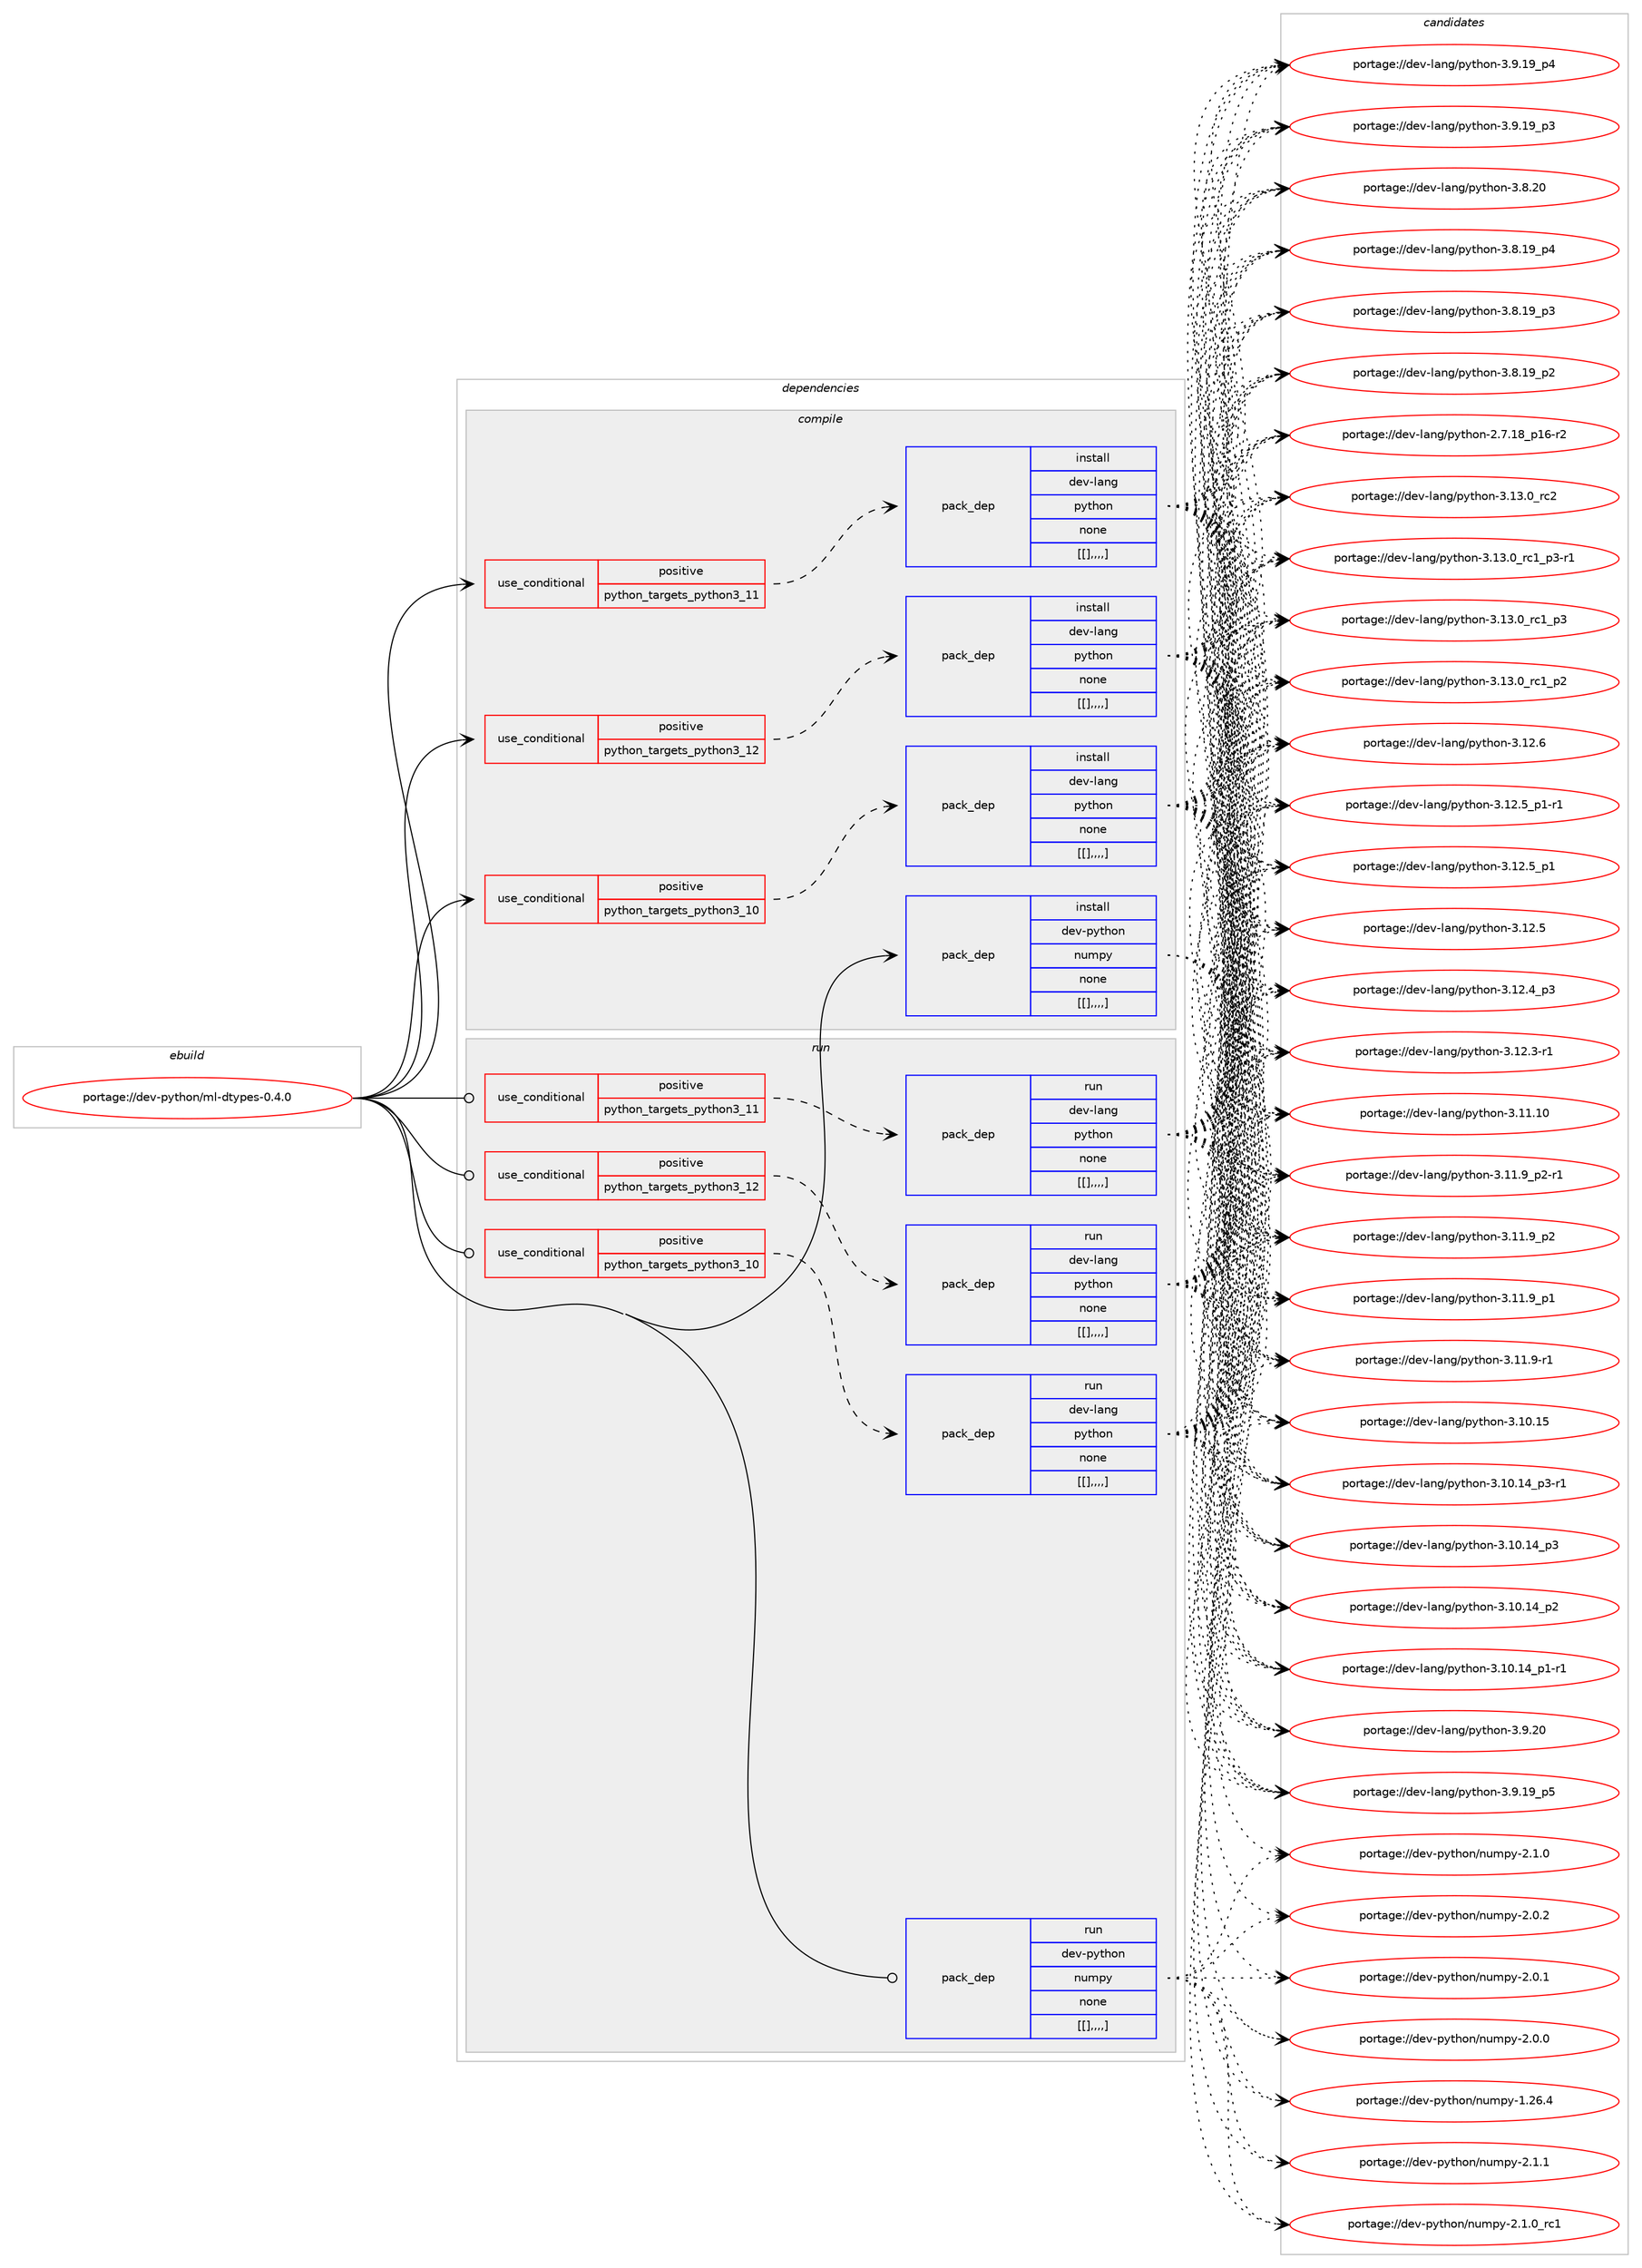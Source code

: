 digraph prolog {

# *************
# Graph options
# *************

newrank=true;
concentrate=true;
compound=true;
graph [rankdir=LR,fontname=Helvetica,fontsize=10,ranksep=1.5];#, ranksep=2.5, nodesep=0.2];
edge  [arrowhead=vee];
node  [fontname=Helvetica,fontsize=10];

# **********
# The ebuild
# **********

subgraph cluster_leftcol {
color=gray;
label=<<i>ebuild</i>>;
id [label="portage://dev-python/ml-dtypes-0.4.0", color=red, width=4, href="../dev-python/ml-dtypes-0.4.0.svg"];
}

# ****************
# The dependencies
# ****************

subgraph cluster_midcol {
color=gray;
label=<<i>dependencies</i>>;
subgraph cluster_compile {
fillcolor="#eeeeee";
style=filled;
label=<<i>compile</i>>;
subgraph cond35611 {
dependency152769 [label=<<TABLE BORDER="0" CELLBORDER="1" CELLSPACING="0" CELLPADDING="4"><TR><TD ROWSPAN="3" CELLPADDING="10">use_conditional</TD></TR><TR><TD>positive</TD></TR><TR><TD>python_targets_python3_10</TD></TR></TABLE>>, shape=none, color=red];
subgraph pack115940 {
dependency152770 [label=<<TABLE BORDER="0" CELLBORDER="1" CELLSPACING="0" CELLPADDING="4" WIDTH="220"><TR><TD ROWSPAN="6" CELLPADDING="30">pack_dep</TD></TR><TR><TD WIDTH="110">install</TD></TR><TR><TD>dev-lang</TD></TR><TR><TD>python</TD></TR><TR><TD>none</TD></TR><TR><TD>[[],,,,]</TD></TR></TABLE>>, shape=none, color=blue];
}
dependency152769:e -> dependency152770:w [weight=20,style="dashed",arrowhead="vee"];
}
id:e -> dependency152769:w [weight=20,style="solid",arrowhead="vee"];
subgraph cond35612 {
dependency152771 [label=<<TABLE BORDER="0" CELLBORDER="1" CELLSPACING="0" CELLPADDING="4"><TR><TD ROWSPAN="3" CELLPADDING="10">use_conditional</TD></TR><TR><TD>positive</TD></TR><TR><TD>python_targets_python3_11</TD></TR></TABLE>>, shape=none, color=red];
subgraph pack115941 {
dependency152772 [label=<<TABLE BORDER="0" CELLBORDER="1" CELLSPACING="0" CELLPADDING="4" WIDTH="220"><TR><TD ROWSPAN="6" CELLPADDING="30">pack_dep</TD></TR><TR><TD WIDTH="110">install</TD></TR><TR><TD>dev-lang</TD></TR><TR><TD>python</TD></TR><TR><TD>none</TD></TR><TR><TD>[[],,,,]</TD></TR></TABLE>>, shape=none, color=blue];
}
dependency152771:e -> dependency152772:w [weight=20,style="dashed",arrowhead="vee"];
}
id:e -> dependency152771:w [weight=20,style="solid",arrowhead="vee"];
subgraph cond35613 {
dependency152773 [label=<<TABLE BORDER="0" CELLBORDER="1" CELLSPACING="0" CELLPADDING="4"><TR><TD ROWSPAN="3" CELLPADDING="10">use_conditional</TD></TR><TR><TD>positive</TD></TR><TR><TD>python_targets_python3_12</TD></TR></TABLE>>, shape=none, color=red];
subgraph pack115942 {
dependency152774 [label=<<TABLE BORDER="0" CELLBORDER="1" CELLSPACING="0" CELLPADDING="4" WIDTH="220"><TR><TD ROWSPAN="6" CELLPADDING="30">pack_dep</TD></TR><TR><TD WIDTH="110">install</TD></TR><TR><TD>dev-lang</TD></TR><TR><TD>python</TD></TR><TR><TD>none</TD></TR><TR><TD>[[],,,,]</TD></TR></TABLE>>, shape=none, color=blue];
}
dependency152773:e -> dependency152774:w [weight=20,style="dashed",arrowhead="vee"];
}
id:e -> dependency152773:w [weight=20,style="solid",arrowhead="vee"];
subgraph pack115943 {
dependency152775 [label=<<TABLE BORDER="0" CELLBORDER="1" CELLSPACING="0" CELLPADDING="4" WIDTH="220"><TR><TD ROWSPAN="6" CELLPADDING="30">pack_dep</TD></TR><TR><TD WIDTH="110">install</TD></TR><TR><TD>dev-python</TD></TR><TR><TD>numpy</TD></TR><TR><TD>none</TD></TR><TR><TD>[[],,,,]</TD></TR></TABLE>>, shape=none, color=blue];
}
id:e -> dependency152775:w [weight=20,style="solid",arrowhead="vee"];
}
subgraph cluster_compileandrun {
fillcolor="#eeeeee";
style=filled;
label=<<i>compile and run</i>>;
}
subgraph cluster_run {
fillcolor="#eeeeee";
style=filled;
label=<<i>run</i>>;
subgraph cond35614 {
dependency152776 [label=<<TABLE BORDER="0" CELLBORDER="1" CELLSPACING="0" CELLPADDING="4"><TR><TD ROWSPAN="3" CELLPADDING="10">use_conditional</TD></TR><TR><TD>positive</TD></TR><TR><TD>python_targets_python3_10</TD></TR></TABLE>>, shape=none, color=red];
subgraph pack115944 {
dependency152777 [label=<<TABLE BORDER="0" CELLBORDER="1" CELLSPACING="0" CELLPADDING="4" WIDTH="220"><TR><TD ROWSPAN="6" CELLPADDING="30">pack_dep</TD></TR><TR><TD WIDTH="110">run</TD></TR><TR><TD>dev-lang</TD></TR><TR><TD>python</TD></TR><TR><TD>none</TD></TR><TR><TD>[[],,,,]</TD></TR></TABLE>>, shape=none, color=blue];
}
dependency152776:e -> dependency152777:w [weight=20,style="dashed",arrowhead="vee"];
}
id:e -> dependency152776:w [weight=20,style="solid",arrowhead="odot"];
subgraph cond35615 {
dependency152778 [label=<<TABLE BORDER="0" CELLBORDER="1" CELLSPACING="0" CELLPADDING="4"><TR><TD ROWSPAN="3" CELLPADDING="10">use_conditional</TD></TR><TR><TD>positive</TD></TR><TR><TD>python_targets_python3_11</TD></TR></TABLE>>, shape=none, color=red];
subgraph pack115945 {
dependency152779 [label=<<TABLE BORDER="0" CELLBORDER="1" CELLSPACING="0" CELLPADDING="4" WIDTH="220"><TR><TD ROWSPAN="6" CELLPADDING="30">pack_dep</TD></TR><TR><TD WIDTH="110">run</TD></TR><TR><TD>dev-lang</TD></TR><TR><TD>python</TD></TR><TR><TD>none</TD></TR><TR><TD>[[],,,,]</TD></TR></TABLE>>, shape=none, color=blue];
}
dependency152778:e -> dependency152779:w [weight=20,style="dashed",arrowhead="vee"];
}
id:e -> dependency152778:w [weight=20,style="solid",arrowhead="odot"];
subgraph cond35616 {
dependency152780 [label=<<TABLE BORDER="0" CELLBORDER="1" CELLSPACING="0" CELLPADDING="4"><TR><TD ROWSPAN="3" CELLPADDING="10">use_conditional</TD></TR><TR><TD>positive</TD></TR><TR><TD>python_targets_python3_12</TD></TR></TABLE>>, shape=none, color=red];
subgraph pack115946 {
dependency152781 [label=<<TABLE BORDER="0" CELLBORDER="1" CELLSPACING="0" CELLPADDING="4" WIDTH="220"><TR><TD ROWSPAN="6" CELLPADDING="30">pack_dep</TD></TR><TR><TD WIDTH="110">run</TD></TR><TR><TD>dev-lang</TD></TR><TR><TD>python</TD></TR><TR><TD>none</TD></TR><TR><TD>[[],,,,]</TD></TR></TABLE>>, shape=none, color=blue];
}
dependency152780:e -> dependency152781:w [weight=20,style="dashed",arrowhead="vee"];
}
id:e -> dependency152780:w [weight=20,style="solid",arrowhead="odot"];
subgraph pack115947 {
dependency152782 [label=<<TABLE BORDER="0" CELLBORDER="1" CELLSPACING="0" CELLPADDING="4" WIDTH="220"><TR><TD ROWSPAN="6" CELLPADDING="30">pack_dep</TD></TR><TR><TD WIDTH="110">run</TD></TR><TR><TD>dev-python</TD></TR><TR><TD>numpy</TD></TR><TR><TD>none</TD></TR><TR><TD>[[],,,,]</TD></TR></TABLE>>, shape=none, color=blue];
}
id:e -> dependency152782:w [weight=20,style="solid",arrowhead="odot"];
}
}

# **************
# The candidates
# **************

subgraph cluster_choices {
rank=same;
color=gray;
label=<<i>candidates</i>>;

subgraph choice115940 {
color=black;
nodesep=1;
choice10010111845108971101034711212111610411111045514649514648951149950 [label="portage://dev-lang/python-3.13.0_rc2", color=red, width=4,href="../dev-lang/python-3.13.0_rc2.svg"];
choice1001011184510897110103471121211161041111104551464951464895114994995112514511449 [label="portage://dev-lang/python-3.13.0_rc1_p3-r1", color=red, width=4,href="../dev-lang/python-3.13.0_rc1_p3-r1.svg"];
choice100101118451089711010347112121116104111110455146495146489511499499511251 [label="portage://dev-lang/python-3.13.0_rc1_p3", color=red, width=4,href="../dev-lang/python-3.13.0_rc1_p3.svg"];
choice100101118451089711010347112121116104111110455146495146489511499499511250 [label="portage://dev-lang/python-3.13.0_rc1_p2", color=red, width=4,href="../dev-lang/python-3.13.0_rc1_p2.svg"];
choice10010111845108971101034711212111610411111045514649504654 [label="portage://dev-lang/python-3.12.6", color=red, width=4,href="../dev-lang/python-3.12.6.svg"];
choice1001011184510897110103471121211161041111104551464950465395112494511449 [label="portage://dev-lang/python-3.12.5_p1-r1", color=red, width=4,href="../dev-lang/python-3.12.5_p1-r1.svg"];
choice100101118451089711010347112121116104111110455146495046539511249 [label="portage://dev-lang/python-3.12.5_p1", color=red, width=4,href="../dev-lang/python-3.12.5_p1.svg"];
choice10010111845108971101034711212111610411111045514649504653 [label="portage://dev-lang/python-3.12.5", color=red, width=4,href="../dev-lang/python-3.12.5.svg"];
choice100101118451089711010347112121116104111110455146495046529511251 [label="portage://dev-lang/python-3.12.4_p3", color=red, width=4,href="../dev-lang/python-3.12.4_p3.svg"];
choice100101118451089711010347112121116104111110455146495046514511449 [label="portage://dev-lang/python-3.12.3-r1", color=red, width=4,href="../dev-lang/python-3.12.3-r1.svg"];
choice1001011184510897110103471121211161041111104551464949464948 [label="portage://dev-lang/python-3.11.10", color=red, width=4,href="../dev-lang/python-3.11.10.svg"];
choice1001011184510897110103471121211161041111104551464949465795112504511449 [label="portage://dev-lang/python-3.11.9_p2-r1", color=red, width=4,href="../dev-lang/python-3.11.9_p2-r1.svg"];
choice100101118451089711010347112121116104111110455146494946579511250 [label="portage://dev-lang/python-3.11.9_p2", color=red, width=4,href="../dev-lang/python-3.11.9_p2.svg"];
choice100101118451089711010347112121116104111110455146494946579511249 [label="portage://dev-lang/python-3.11.9_p1", color=red, width=4,href="../dev-lang/python-3.11.9_p1.svg"];
choice100101118451089711010347112121116104111110455146494946574511449 [label="portage://dev-lang/python-3.11.9-r1", color=red, width=4,href="../dev-lang/python-3.11.9-r1.svg"];
choice1001011184510897110103471121211161041111104551464948464953 [label="portage://dev-lang/python-3.10.15", color=red, width=4,href="../dev-lang/python-3.10.15.svg"];
choice100101118451089711010347112121116104111110455146494846495295112514511449 [label="portage://dev-lang/python-3.10.14_p3-r1", color=red, width=4,href="../dev-lang/python-3.10.14_p3-r1.svg"];
choice10010111845108971101034711212111610411111045514649484649529511251 [label="portage://dev-lang/python-3.10.14_p3", color=red, width=4,href="../dev-lang/python-3.10.14_p3.svg"];
choice10010111845108971101034711212111610411111045514649484649529511250 [label="portage://dev-lang/python-3.10.14_p2", color=red, width=4,href="../dev-lang/python-3.10.14_p2.svg"];
choice100101118451089711010347112121116104111110455146494846495295112494511449 [label="portage://dev-lang/python-3.10.14_p1-r1", color=red, width=4,href="../dev-lang/python-3.10.14_p1-r1.svg"];
choice10010111845108971101034711212111610411111045514657465048 [label="portage://dev-lang/python-3.9.20", color=red, width=4,href="../dev-lang/python-3.9.20.svg"];
choice100101118451089711010347112121116104111110455146574649579511253 [label="portage://dev-lang/python-3.9.19_p5", color=red, width=4,href="../dev-lang/python-3.9.19_p5.svg"];
choice100101118451089711010347112121116104111110455146574649579511252 [label="portage://dev-lang/python-3.9.19_p4", color=red, width=4,href="../dev-lang/python-3.9.19_p4.svg"];
choice100101118451089711010347112121116104111110455146574649579511251 [label="portage://dev-lang/python-3.9.19_p3", color=red, width=4,href="../dev-lang/python-3.9.19_p3.svg"];
choice10010111845108971101034711212111610411111045514656465048 [label="portage://dev-lang/python-3.8.20", color=red, width=4,href="../dev-lang/python-3.8.20.svg"];
choice100101118451089711010347112121116104111110455146564649579511252 [label="portage://dev-lang/python-3.8.19_p4", color=red, width=4,href="../dev-lang/python-3.8.19_p4.svg"];
choice100101118451089711010347112121116104111110455146564649579511251 [label="portage://dev-lang/python-3.8.19_p3", color=red, width=4,href="../dev-lang/python-3.8.19_p3.svg"];
choice100101118451089711010347112121116104111110455146564649579511250 [label="portage://dev-lang/python-3.8.19_p2", color=red, width=4,href="../dev-lang/python-3.8.19_p2.svg"];
choice100101118451089711010347112121116104111110455046554649569511249544511450 [label="portage://dev-lang/python-2.7.18_p16-r2", color=red, width=4,href="../dev-lang/python-2.7.18_p16-r2.svg"];
dependency152770:e -> choice10010111845108971101034711212111610411111045514649514648951149950:w [style=dotted,weight="100"];
dependency152770:e -> choice1001011184510897110103471121211161041111104551464951464895114994995112514511449:w [style=dotted,weight="100"];
dependency152770:e -> choice100101118451089711010347112121116104111110455146495146489511499499511251:w [style=dotted,weight="100"];
dependency152770:e -> choice100101118451089711010347112121116104111110455146495146489511499499511250:w [style=dotted,weight="100"];
dependency152770:e -> choice10010111845108971101034711212111610411111045514649504654:w [style=dotted,weight="100"];
dependency152770:e -> choice1001011184510897110103471121211161041111104551464950465395112494511449:w [style=dotted,weight="100"];
dependency152770:e -> choice100101118451089711010347112121116104111110455146495046539511249:w [style=dotted,weight="100"];
dependency152770:e -> choice10010111845108971101034711212111610411111045514649504653:w [style=dotted,weight="100"];
dependency152770:e -> choice100101118451089711010347112121116104111110455146495046529511251:w [style=dotted,weight="100"];
dependency152770:e -> choice100101118451089711010347112121116104111110455146495046514511449:w [style=dotted,weight="100"];
dependency152770:e -> choice1001011184510897110103471121211161041111104551464949464948:w [style=dotted,weight="100"];
dependency152770:e -> choice1001011184510897110103471121211161041111104551464949465795112504511449:w [style=dotted,weight="100"];
dependency152770:e -> choice100101118451089711010347112121116104111110455146494946579511250:w [style=dotted,weight="100"];
dependency152770:e -> choice100101118451089711010347112121116104111110455146494946579511249:w [style=dotted,weight="100"];
dependency152770:e -> choice100101118451089711010347112121116104111110455146494946574511449:w [style=dotted,weight="100"];
dependency152770:e -> choice1001011184510897110103471121211161041111104551464948464953:w [style=dotted,weight="100"];
dependency152770:e -> choice100101118451089711010347112121116104111110455146494846495295112514511449:w [style=dotted,weight="100"];
dependency152770:e -> choice10010111845108971101034711212111610411111045514649484649529511251:w [style=dotted,weight="100"];
dependency152770:e -> choice10010111845108971101034711212111610411111045514649484649529511250:w [style=dotted,weight="100"];
dependency152770:e -> choice100101118451089711010347112121116104111110455146494846495295112494511449:w [style=dotted,weight="100"];
dependency152770:e -> choice10010111845108971101034711212111610411111045514657465048:w [style=dotted,weight="100"];
dependency152770:e -> choice100101118451089711010347112121116104111110455146574649579511253:w [style=dotted,weight="100"];
dependency152770:e -> choice100101118451089711010347112121116104111110455146574649579511252:w [style=dotted,weight="100"];
dependency152770:e -> choice100101118451089711010347112121116104111110455146574649579511251:w [style=dotted,weight="100"];
dependency152770:e -> choice10010111845108971101034711212111610411111045514656465048:w [style=dotted,weight="100"];
dependency152770:e -> choice100101118451089711010347112121116104111110455146564649579511252:w [style=dotted,weight="100"];
dependency152770:e -> choice100101118451089711010347112121116104111110455146564649579511251:w [style=dotted,weight="100"];
dependency152770:e -> choice100101118451089711010347112121116104111110455146564649579511250:w [style=dotted,weight="100"];
dependency152770:e -> choice100101118451089711010347112121116104111110455046554649569511249544511450:w [style=dotted,weight="100"];
}
subgraph choice115941 {
color=black;
nodesep=1;
choice10010111845108971101034711212111610411111045514649514648951149950 [label="portage://dev-lang/python-3.13.0_rc2", color=red, width=4,href="../dev-lang/python-3.13.0_rc2.svg"];
choice1001011184510897110103471121211161041111104551464951464895114994995112514511449 [label="portage://dev-lang/python-3.13.0_rc1_p3-r1", color=red, width=4,href="../dev-lang/python-3.13.0_rc1_p3-r1.svg"];
choice100101118451089711010347112121116104111110455146495146489511499499511251 [label="portage://dev-lang/python-3.13.0_rc1_p3", color=red, width=4,href="../dev-lang/python-3.13.0_rc1_p3.svg"];
choice100101118451089711010347112121116104111110455146495146489511499499511250 [label="portage://dev-lang/python-3.13.0_rc1_p2", color=red, width=4,href="../dev-lang/python-3.13.0_rc1_p2.svg"];
choice10010111845108971101034711212111610411111045514649504654 [label="portage://dev-lang/python-3.12.6", color=red, width=4,href="../dev-lang/python-3.12.6.svg"];
choice1001011184510897110103471121211161041111104551464950465395112494511449 [label="portage://dev-lang/python-3.12.5_p1-r1", color=red, width=4,href="../dev-lang/python-3.12.5_p1-r1.svg"];
choice100101118451089711010347112121116104111110455146495046539511249 [label="portage://dev-lang/python-3.12.5_p1", color=red, width=4,href="../dev-lang/python-3.12.5_p1.svg"];
choice10010111845108971101034711212111610411111045514649504653 [label="portage://dev-lang/python-3.12.5", color=red, width=4,href="../dev-lang/python-3.12.5.svg"];
choice100101118451089711010347112121116104111110455146495046529511251 [label="portage://dev-lang/python-3.12.4_p3", color=red, width=4,href="../dev-lang/python-3.12.4_p3.svg"];
choice100101118451089711010347112121116104111110455146495046514511449 [label="portage://dev-lang/python-3.12.3-r1", color=red, width=4,href="../dev-lang/python-3.12.3-r1.svg"];
choice1001011184510897110103471121211161041111104551464949464948 [label="portage://dev-lang/python-3.11.10", color=red, width=4,href="../dev-lang/python-3.11.10.svg"];
choice1001011184510897110103471121211161041111104551464949465795112504511449 [label="portage://dev-lang/python-3.11.9_p2-r1", color=red, width=4,href="../dev-lang/python-3.11.9_p2-r1.svg"];
choice100101118451089711010347112121116104111110455146494946579511250 [label="portage://dev-lang/python-3.11.9_p2", color=red, width=4,href="../dev-lang/python-3.11.9_p2.svg"];
choice100101118451089711010347112121116104111110455146494946579511249 [label="portage://dev-lang/python-3.11.9_p1", color=red, width=4,href="../dev-lang/python-3.11.9_p1.svg"];
choice100101118451089711010347112121116104111110455146494946574511449 [label="portage://dev-lang/python-3.11.9-r1", color=red, width=4,href="../dev-lang/python-3.11.9-r1.svg"];
choice1001011184510897110103471121211161041111104551464948464953 [label="portage://dev-lang/python-3.10.15", color=red, width=4,href="../dev-lang/python-3.10.15.svg"];
choice100101118451089711010347112121116104111110455146494846495295112514511449 [label="portage://dev-lang/python-3.10.14_p3-r1", color=red, width=4,href="../dev-lang/python-3.10.14_p3-r1.svg"];
choice10010111845108971101034711212111610411111045514649484649529511251 [label="portage://dev-lang/python-3.10.14_p3", color=red, width=4,href="../dev-lang/python-3.10.14_p3.svg"];
choice10010111845108971101034711212111610411111045514649484649529511250 [label="portage://dev-lang/python-3.10.14_p2", color=red, width=4,href="../dev-lang/python-3.10.14_p2.svg"];
choice100101118451089711010347112121116104111110455146494846495295112494511449 [label="portage://dev-lang/python-3.10.14_p1-r1", color=red, width=4,href="../dev-lang/python-3.10.14_p1-r1.svg"];
choice10010111845108971101034711212111610411111045514657465048 [label="portage://dev-lang/python-3.9.20", color=red, width=4,href="../dev-lang/python-3.9.20.svg"];
choice100101118451089711010347112121116104111110455146574649579511253 [label="portage://dev-lang/python-3.9.19_p5", color=red, width=4,href="../dev-lang/python-3.9.19_p5.svg"];
choice100101118451089711010347112121116104111110455146574649579511252 [label="portage://dev-lang/python-3.9.19_p4", color=red, width=4,href="../dev-lang/python-3.9.19_p4.svg"];
choice100101118451089711010347112121116104111110455146574649579511251 [label="portage://dev-lang/python-3.9.19_p3", color=red, width=4,href="../dev-lang/python-3.9.19_p3.svg"];
choice10010111845108971101034711212111610411111045514656465048 [label="portage://dev-lang/python-3.8.20", color=red, width=4,href="../dev-lang/python-3.8.20.svg"];
choice100101118451089711010347112121116104111110455146564649579511252 [label="portage://dev-lang/python-3.8.19_p4", color=red, width=4,href="../dev-lang/python-3.8.19_p4.svg"];
choice100101118451089711010347112121116104111110455146564649579511251 [label="portage://dev-lang/python-3.8.19_p3", color=red, width=4,href="../dev-lang/python-3.8.19_p3.svg"];
choice100101118451089711010347112121116104111110455146564649579511250 [label="portage://dev-lang/python-3.8.19_p2", color=red, width=4,href="../dev-lang/python-3.8.19_p2.svg"];
choice100101118451089711010347112121116104111110455046554649569511249544511450 [label="portage://dev-lang/python-2.7.18_p16-r2", color=red, width=4,href="../dev-lang/python-2.7.18_p16-r2.svg"];
dependency152772:e -> choice10010111845108971101034711212111610411111045514649514648951149950:w [style=dotted,weight="100"];
dependency152772:e -> choice1001011184510897110103471121211161041111104551464951464895114994995112514511449:w [style=dotted,weight="100"];
dependency152772:e -> choice100101118451089711010347112121116104111110455146495146489511499499511251:w [style=dotted,weight="100"];
dependency152772:e -> choice100101118451089711010347112121116104111110455146495146489511499499511250:w [style=dotted,weight="100"];
dependency152772:e -> choice10010111845108971101034711212111610411111045514649504654:w [style=dotted,weight="100"];
dependency152772:e -> choice1001011184510897110103471121211161041111104551464950465395112494511449:w [style=dotted,weight="100"];
dependency152772:e -> choice100101118451089711010347112121116104111110455146495046539511249:w [style=dotted,weight="100"];
dependency152772:e -> choice10010111845108971101034711212111610411111045514649504653:w [style=dotted,weight="100"];
dependency152772:e -> choice100101118451089711010347112121116104111110455146495046529511251:w [style=dotted,weight="100"];
dependency152772:e -> choice100101118451089711010347112121116104111110455146495046514511449:w [style=dotted,weight="100"];
dependency152772:e -> choice1001011184510897110103471121211161041111104551464949464948:w [style=dotted,weight="100"];
dependency152772:e -> choice1001011184510897110103471121211161041111104551464949465795112504511449:w [style=dotted,weight="100"];
dependency152772:e -> choice100101118451089711010347112121116104111110455146494946579511250:w [style=dotted,weight="100"];
dependency152772:e -> choice100101118451089711010347112121116104111110455146494946579511249:w [style=dotted,weight="100"];
dependency152772:e -> choice100101118451089711010347112121116104111110455146494946574511449:w [style=dotted,weight="100"];
dependency152772:e -> choice1001011184510897110103471121211161041111104551464948464953:w [style=dotted,weight="100"];
dependency152772:e -> choice100101118451089711010347112121116104111110455146494846495295112514511449:w [style=dotted,weight="100"];
dependency152772:e -> choice10010111845108971101034711212111610411111045514649484649529511251:w [style=dotted,weight="100"];
dependency152772:e -> choice10010111845108971101034711212111610411111045514649484649529511250:w [style=dotted,weight="100"];
dependency152772:e -> choice100101118451089711010347112121116104111110455146494846495295112494511449:w [style=dotted,weight="100"];
dependency152772:e -> choice10010111845108971101034711212111610411111045514657465048:w [style=dotted,weight="100"];
dependency152772:e -> choice100101118451089711010347112121116104111110455146574649579511253:w [style=dotted,weight="100"];
dependency152772:e -> choice100101118451089711010347112121116104111110455146574649579511252:w [style=dotted,weight="100"];
dependency152772:e -> choice100101118451089711010347112121116104111110455146574649579511251:w [style=dotted,weight="100"];
dependency152772:e -> choice10010111845108971101034711212111610411111045514656465048:w [style=dotted,weight="100"];
dependency152772:e -> choice100101118451089711010347112121116104111110455146564649579511252:w [style=dotted,weight="100"];
dependency152772:e -> choice100101118451089711010347112121116104111110455146564649579511251:w [style=dotted,weight="100"];
dependency152772:e -> choice100101118451089711010347112121116104111110455146564649579511250:w [style=dotted,weight="100"];
dependency152772:e -> choice100101118451089711010347112121116104111110455046554649569511249544511450:w [style=dotted,weight="100"];
}
subgraph choice115942 {
color=black;
nodesep=1;
choice10010111845108971101034711212111610411111045514649514648951149950 [label="portage://dev-lang/python-3.13.0_rc2", color=red, width=4,href="../dev-lang/python-3.13.0_rc2.svg"];
choice1001011184510897110103471121211161041111104551464951464895114994995112514511449 [label="portage://dev-lang/python-3.13.0_rc1_p3-r1", color=red, width=4,href="../dev-lang/python-3.13.0_rc1_p3-r1.svg"];
choice100101118451089711010347112121116104111110455146495146489511499499511251 [label="portage://dev-lang/python-3.13.0_rc1_p3", color=red, width=4,href="../dev-lang/python-3.13.0_rc1_p3.svg"];
choice100101118451089711010347112121116104111110455146495146489511499499511250 [label="portage://dev-lang/python-3.13.0_rc1_p2", color=red, width=4,href="../dev-lang/python-3.13.0_rc1_p2.svg"];
choice10010111845108971101034711212111610411111045514649504654 [label="portage://dev-lang/python-3.12.6", color=red, width=4,href="../dev-lang/python-3.12.6.svg"];
choice1001011184510897110103471121211161041111104551464950465395112494511449 [label="portage://dev-lang/python-3.12.5_p1-r1", color=red, width=4,href="../dev-lang/python-3.12.5_p1-r1.svg"];
choice100101118451089711010347112121116104111110455146495046539511249 [label="portage://dev-lang/python-3.12.5_p1", color=red, width=4,href="../dev-lang/python-3.12.5_p1.svg"];
choice10010111845108971101034711212111610411111045514649504653 [label="portage://dev-lang/python-3.12.5", color=red, width=4,href="../dev-lang/python-3.12.5.svg"];
choice100101118451089711010347112121116104111110455146495046529511251 [label="portage://dev-lang/python-3.12.4_p3", color=red, width=4,href="../dev-lang/python-3.12.4_p3.svg"];
choice100101118451089711010347112121116104111110455146495046514511449 [label="portage://dev-lang/python-3.12.3-r1", color=red, width=4,href="../dev-lang/python-3.12.3-r1.svg"];
choice1001011184510897110103471121211161041111104551464949464948 [label="portage://dev-lang/python-3.11.10", color=red, width=4,href="../dev-lang/python-3.11.10.svg"];
choice1001011184510897110103471121211161041111104551464949465795112504511449 [label="portage://dev-lang/python-3.11.9_p2-r1", color=red, width=4,href="../dev-lang/python-3.11.9_p2-r1.svg"];
choice100101118451089711010347112121116104111110455146494946579511250 [label="portage://dev-lang/python-3.11.9_p2", color=red, width=4,href="../dev-lang/python-3.11.9_p2.svg"];
choice100101118451089711010347112121116104111110455146494946579511249 [label="portage://dev-lang/python-3.11.9_p1", color=red, width=4,href="../dev-lang/python-3.11.9_p1.svg"];
choice100101118451089711010347112121116104111110455146494946574511449 [label="portage://dev-lang/python-3.11.9-r1", color=red, width=4,href="../dev-lang/python-3.11.9-r1.svg"];
choice1001011184510897110103471121211161041111104551464948464953 [label="portage://dev-lang/python-3.10.15", color=red, width=4,href="../dev-lang/python-3.10.15.svg"];
choice100101118451089711010347112121116104111110455146494846495295112514511449 [label="portage://dev-lang/python-3.10.14_p3-r1", color=red, width=4,href="../dev-lang/python-3.10.14_p3-r1.svg"];
choice10010111845108971101034711212111610411111045514649484649529511251 [label="portage://dev-lang/python-3.10.14_p3", color=red, width=4,href="../dev-lang/python-3.10.14_p3.svg"];
choice10010111845108971101034711212111610411111045514649484649529511250 [label="portage://dev-lang/python-3.10.14_p2", color=red, width=4,href="../dev-lang/python-3.10.14_p2.svg"];
choice100101118451089711010347112121116104111110455146494846495295112494511449 [label="portage://dev-lang/python-3.10.14_p1-r1", color=red, width=4,href="../dev-lang/python-3.10.14_p1-r1.svg"];
choice10010111845108971101034711212111610411111045514657465048 [label="portage://dev-lang/python-3.9.20", color=red, width=4,href="../dev-lang/python-3.9.20.svg"];
choice100101118451089711010347112121116104111110455146574649579511253 [label="portage://dev-lang/python-3.9.19_p5", color=red, width=4,href="../dev-lang/python-3.9.19_p5.svg"];
choice100101118451089711010347112121116104111110455146574649579511252 [label="portage://dev-lang/python-3.9.19_p4", color=red, width=4,href="../dev-lang/python-3.9.19_p4.svg"];
choice100101118451089711010347112121116104111110455146574649579511251 [label="portage://dev-lang/python-3.9.19_p3", color=red, width=4,href="../dev-lang/python-3.9.19_p3.svg"];
choice10010111845108971101034711212111610411111045514656465048 [label="portage://dev-lang/python-3.8.20", color=red, width=4,href="../dev-lang/python-3.8.20.svg"];
choice100101118451089711010347112121116104111110455146564649579511252 [label="portage://dev-lang/python-3.8.19_p4", color=red, width=4,href="../dev-lang/python-3.8.19_p4.svg"];
choice100101118451089711010347112121116104111110455146564649579511251 [label="portage://dev-lang/python-3.8.19_p3", color=red, width=4,href="../dev-lang/python-3.8.19_p3.svg"];
choice100101118451089711010347112121116104111110455146564649579511250 [label="portage://dev-lang/python-3.8.19_p2", color=red, width=4,href="../dev-lang/python-3.8.19_p2.svg"];
choice100101118451089711010347112121116104111110455046554649569511249544511450 [label="portage://dev-lang/python-2.7.18_p16-r2", color=red, width=4,href="../dev-lang/python-2.7.18_p16-r2.svg"];
dependency152774:e -> choice10010111845108971101034711212111610411111045514649514648951149950:w [style=dotted,weight="100"];
dependency152774:e -> choice1001011184510897110103471121211161041111104551464951464895114994995112514511449:w [style=dotted,weight="100"];
dependency152774:e -> choice100101118451089711010347112121116104111110455146495146489511499499511251:w [style=dotted,weight="100"];
dependency152774:e -> choice100101118451089711010347112121116104111110455146495146489511499499511250:w [style=dotted,weight="100"];
dependency152774:e -> choice10010111845108971101034711212111610411111045514649504654:w [style=dotted,weight="100"];
dependency152774:e -> choice1001011184510897110103471121211161041111104551464950465395112494511449:w [style=dotted,weight="100"];
dependency152774:e -> choice100101118451089711010347112121116104111110455146495046539511249:w [style=dotted,weight="100"];
dependency152774:e -> choice10010111845108971101034711212111610411111045514649504653:w [style=dotted,weight="100"];
dependency152774:e -> choice100101118451089711010347112121116104111110455146495046529511251:w [style=dotted,weight="100"];
dependency152774:e -> choice100101118451089711010347112121116104111110455146495046514511449:w [style=dotted,weight="100"];
dependency152774:e -> choice1001011184510897110103471121211161041111104551464949464948:w [style=dotted,weight="100"];
dependency152774:e -> choice1001011184510897110103471121211161041111104551464949465795112504511449:w [style=dotted,weight="100"];
dependency152774:e -> choice100101118451089711010347112121116104111110455146494946579511250:w [style=dotted,weight="100"];
dependency152774:e -> choice100101118451089711010347112121116104111110455146494946579511249:w [style=dotted,weight="100"];
dependency152774:e -> choice100101118451089711010347112121116104111110455146494946574511449:w [style=dotted,weight="100"];
dependency152774:e -> choice1001011184510897110103471121211161041111104551464948464953:w [style=dotted,weight="100"];
dependency152774:e -> choice100101118451089711010347112121116104111110455146494846495295112514511449:w [style=dotted,weight="100"];
dependency152774:e -> choice10010111845108971101034711212111610411111045514649484649529511251:w [style=dotted,weight="100"];
dependency152774:e -> choice10010111845108971101034711212111610411111045514649484649529511250:w [style=dotted,weight="100"];
dependency152774:e -> choice100101118451089711010347112121116104111110455146494846495295112494511449:w [style=dotted,weight="100"];
dependency152774:e -> choice10010111845108971101034711212111610411111045514657465048:w [style=dotted,weight="100"];
dependency152774:e -> choice100101118451089711010347112121116104111110455146574649579511253:w [style=dotted,weight="100"];
dependency152774:e -> choice100101118451089711010347112121116104111110455146574649579511252:w [style=dotted,weight="100"];
dependency152774:e -> choice100101118451089711010347112121116104111110455146574649579511251:w [style=dotted,weight="100"];
dependency152774:e -> choice10010111845108971101034711212111610411111045514656465048:w [style=dotted,weight="100"];
dependency152774:e -> choice100101118451089711010347112121116104111110455146564649579511252:w [style=dotted,weight="100"];
dependency152774:e -> choice100101118451089711010347112121116104111110455146564649579511251:w [style=dotted,weight="100"];
dependency152774:e -> choice100101118451089711010347112121116104111110455146564649579511250:w [style=dotted,weight="100"];
dependency152774:e -> choice100101118451089711010347112121116104111110455046554649569511249544511450:w [style=dotted,weight="100"];
}
subgraph choice115943 {
color=black;
nodesep=1;
choice1001011184511212111610411111047110117109112121455046494649 [label="portage://dev-python/numpy-2.1.1", color=red, width=4,href="../dev-python/numpy-2.1.1.svg"];
choice1001011184511212111610411111047110117109112121455046494648951149949 [label="portage://dev-python/numpy-2.1.0_rc1", color=red, width=4,href="../dev-python/numpy-2.1.0_rc1.svg"];
choice1001011184511212111610411111047110117109112121455046494648 [label="portage://dev-python/numpy-2.1.0", color=red, width=4,href="../dev-python/numpy-2.1.0.svg"];
choice1001011184511212111610411111047110117109112121455046484650 [label="portage://dev-python/numpy-2.0.2", color=red, width=4,href="../dev-python/numpy-2.0.2.svg"];
choice1001011184511212111610411111047110117109112121455046484649 [label="portage://dev-python/numpy-2.0.1", color=red, width=4,href="../dev-python/numpy-2.0.1.svg"];
choice1001011184511212111610411111047110117109112121455046484648 [label="portage://dev-python/numpy-2.0.0", color=red, width=4,href="../dev-python/numpy-2.0.0.svg"];
choice100101118451121211161041111104711011710911212145494650544652 [label="portage://dev-python/numpy-1.26.4", color=red, width=4,href="../dev-python/numpy-1.26.4.svg"];
dependency152775:e -> choice1001011184511212111610411111047110117109112121455046494649:w [style=dotted,weight="100"];
dependency152775:e -> choice1001011184511212111610411111047110117109112121455046494648951149949:w [style=dotted,weight="100"];
dependency152775:e -> choice1001011184511212111610411111047110117109112121455046494648:w [style=dotted,weight="100"];
dependency152775:e -> choice1001011184511212111610411111047110117109112121455046484650:w [style=dotted,weight="100"];
dependency152775:e -> choice1001011184511212111610411111047110117109112121455046484649:w [style=dotted,weight="100"];
dependency152775:e -> choice1001011184511212111610411111047110117109112121455046484648:w [style=dotted,weight="100"];
dependency152775:e -> choice100101118451121211161041111104711011710911212145494650544652:w [style=dotted,weight="100"];
}
subgraph choice115944 {
color=black;
nodesep=1;
choice10010111845108971101034711212111610411111045514649514648951149950 [label="portage://dev-lang/python-3.13.0_rc2", color=red, width=4,href="../dev-lang/python-3.13.0_rc2.svg"];
choice1001011184510897110103471121211161041111104551464951464895114994995112514511449 [label="portage://dev-lang/python-3.13.0_rc1_p3-r1", color=red, width=4,href="../dev-lang/python-3.13.0_rc1_p3-r1.svg"];
choice100101118451089711010347112121116104111110455146495146489511499499511251 [label="portage://dev-lang/python-3.13.0_rc1_p3", color=red, width=4,href="../dev-lang/python-3.13.0_rc1_p3.svg"];
choice100101118451089711010347112121116104111110455146495146489511499499511250 [label="portage://dev-lang/python-3.13.0_rc1_p2", color=red, width=4,href="../dev-lang/python-3.13.0_rc1_p2.svg"];
choice10010111845108971101034711212111610411111045514649504654 [label="portage://dev-lang/python-3.12.6", color=red, width=4,href="../dev-lang/python-3.12.6.svg"];
choice1001011184510897110103471121211161041111104551464950465395112494511449 [label="portage://dev-lang/python-3.12.5_p1-r1", color=red, width=4,href="../dev-lang/python-3.12.5_p1-r1.svg"];
choice100101118451089711010347112121116104111110455146495046539511249 [label="portage://dev-lang/python-3.12.5_p1", color=red, width=4,href="../dev-lang/python-3.12.5_p1.svg"];
choice10010111845108971101034711212111610411111045514649504653 [label="portage://dev-lang/python-3.12.5", color=red, width=4,href="../dev-lang/python-3.12.5.svg"];
choice100101118451089711010347112121116104111110455146495046529511251 [label="portage://dev-lang/python-3.12.4_p3", color=red, width=4,href="../dev-lang/python-3.12.4_p3.svg"];
choice100101118451089711010347112121116104111110455146495046514511449 [label="portage://dev-lang/python-3.12.3-r1", color=red, width=4,href="../dev-lang/python-3.12.3-r1.svg"];
choice1001011184510897110103471121211161041111104551464949464948 [label="portage://dev-lang/python-3.11.10", color=red, width=4,href="../dev-lang/python-3.11.10.svg"];
choice1001011184510897110103471121211161041111104551464949465795112504511449 [label="portage://dev-lang/python-3.11.9_p2-r1", color=red, width=4,href="../dev-lang/python-3.11.9_p2-r1.svg"];
choice100101118451089711010347112121116104111110455146494946579511250 [label="portage://dev-lang/python-3.11.9_p2", color=red, width=4,href="../dev-lang/python-3.11.9_p2.svg"];
choice100101118451089711010347112121116104111110455146494946579511249 [label="portage://dev-lang/python-3.11.9_p1", color=red, width=4,href="../dev-lang/python-3.11.9_p1.svg"];
choice100101118451089711010347112121116104111110455146494946574511449 [label="portage://dev-lang/python-3.11.9-r1", color=red, width=4,href="../dev-lang/python-3.11.9-r1.svg"];
choice1001011184510897110103471121211161041111104551464948464953 [label="portage://dev-lang/python-3.10.15", color=red, width=4,href="../dev-lang/python-3.10.15.svg"];
choice100101118451089711010347112121116104111110455146494846495295112514511449 [label="portage://dev-lang/python-3.10.14_p3-r1", color=red, width=4,href="../dev-lang/python-3.10.14_p3-r1.svg"];
choice10010111845108971101034711212111610411111045514649484649529511251 [label="portage://dev-lang/python-3.10.14_p3", color=red, width=4,href="../dev-lang/python-3.10.14_p3.svg"];
choice10010111845108971101034711212111610411111045514649484649529511250 [label="portage://dev-lang/python-3.10.14_p2", color=red, width=4,href="../dev-lang/python-3.10.14_p2.svg"];
choice100101118451089711010347112121116104111110455146494846495295112494511449 [label="portage://dev-lang/python-3.10.14_p1-r1", color=red, width=4,href="../dev-lang/python-3.10.14_p1-r1.svg"];
choice10010111845108971101034711212111610411111045514657465048 [label="portage://dev-lang/python-3.9.20", color=red, width=4,href="../dev-lang/python-3.9.20.svg"];
choice100101118451089711010347112121116104111110455146574649579511253 [label="portage://dev-lang/python-3.9.19_p5", color=red, width=4,href="../dev-lang/python-3.9.19_p5.svg"];
choice100101118451089711010347112121116104111110455146574649579511252 [label="portage://dev-lang/python-3.9.19_p4", color=red, width=4,href="../dev-lang/python-3.9.19_p4.svg"];
choice100101118451089711010347112121116104111110455146574649579511251 [label="portage://dev-lang/python-3.9.19_p3", color=red, width=4,href="../dev-lang/python-3.9.19_p3.svg"];
choice10010111845108971101034711212111610411111045514656465048 [label="portage://dev-lang/python-3.8.20", color=red, width=4,href="../dev-lang/python-3.8.20.svg"];
choice100101118451089711010347112121116104111110455146564649579511252 [label="portage://dev-lang/python-3.8.19_p4", color=red, width=4,href="../dev-lang/python-3.8.19_p4.svg"];
choice100101118451089711010347112121116104111110455146564649579511251 [label="portage://dev-lang/python-3.8.19_p3", color=red, width=4,href="../dev-lang/python-3.8.19_p3.svg"];
choice100101118451089711010347112121116104111110455146564649579511250 [label="portage://dev-lang/python-3.8.19_p2", color=red, width=4,href="../dev-lang/python-3.8.19_p2.svg"];
choice100101118451089711010347112121116104111110455046554649569511249544511450 [label="portage://dev-lang/python-2.7.18_p16-r2", color=red, width=4,href="../dev-lang/python-2.7.18_p16-r2.svg"];
dependency152777:e -> choice10010111845108971101034711212111610411111045514649514648951149950:w [style=dotted,weight="100"];
dependency152777:e -> choice1001011184510897110103471121211161041111104551464951464895114994995112514511449:w [style=dotted,weight="100"];
dependency152777:e -> choice100101118451089711010347112121116104111110455146495146489511499499511251:w [style=dotted,weight="100"];
dependency152777:e -> choice100101118451089711010347112121116104111110455146495146489511499499511250:w [style=dotted,weight="100"];
dependency152777:e -> choice10010111845108971101034711212111610411111045514649504654:w [style=dotted,weight="100"];
dependency152777:e -> choice1001011184510897110103471121211161041111104551464950465395112494511449:w [style=dotted,weight="100"];
dependency152777:e -> choice100101118451089711010347112121116104111110455146495046539511249:w [style=dotted,weight="100"];
dependency152777:e -> choice10010111845108971101034711212111610411111045514649504653:w [style=dotted,weight="100"];
dependency152777:e -> choice100101118451089711010347112121116104111110455146495046529511251:w [style=dotted,weight="100"];
dependency152777:e -> choice100101118451089711010347112121116104111110455146495046514511449:w [style=dotted,weight="100"];
dependency152777:e -> choice1001011184510897110103471121211161041111104551464949464948:w [style=dotted,weight="100"];
dependency152777:e -> choice1001011184510897110103471121211161041111104551464949465795112504511449:w [style=dotted,weight="100"];
dependency152777:e -> choice100101118451089711010347112121116104111110455146494946579511250:w [style=dotted,weight="100"];
dependency152777:e -> choice100101118451089711010347112121116104111110455146494946579511249:w [style=dotted,weight="100"];
dependency152777:e -> choice100101118451089711010347112121116104111110455146494946574511449:w [style=dotted,weight="100"];
dependency152777:e -> choice1001011184510897110103471121211161041111104551464948464953:w [style=dotted,weight="100"];
dependency152777:e -> choice100101118451089711010347112121116104111110455146494846495295112514511449:w [style=dotted,weight="100"];
dependency152777:e -> choice10010111845108971101034711212111610411111045514649484649529511251:w [style=dotted,weight="100"];
dependency152777:e -> choice10010111845108971101034711212111610411111045514649484649529511250:w [style=dotted,weight="100"];
dependency152777:e -> choice100101118451089711010347112121116104111110455146494846495295112494511449:w [style=dotted,weight="100"];
dependency152777:e -> choice10010111845108971101034711212111610411111045514657465048:w [style=dotted,weight="100"];
dependency152777:e -> choice100101118451089711010347112121116104111110455146574649579511253:w [style=dotted,weight="100"];
dependency152777:e -> choice100101118451089711010347112121116104111110455146574649579511252:w [style=dotted,weight="100"];
dependency152777:e -> choice100101118451089711010347112121116104111110455146574649579511251:w [style=dotted,weight="100"];
dependency152777:e -> choice10010111845108971101034711212111610411111045514656465048:w [style=dotted,weight="100"];
dependency152777:e -> choice100101118451089711010347112121116104111110455146564649579511252:w [style=dotted,weight="100"];
dependency152777:e -> choice100101118451089711010347112121116104111110455146564649579511251:w [style=dotted,weight="100"];
dependency152777:e -> choice100101118451089711010347112121116104111110455146564649579511250:w [style=dotted,weight="100"];
dependency152777:e -> choice100101118451089711010347112121116104111110455046554649569511249544511450:w [style=dotted,weight="100"];
}
subgraph choice115945 {
color=black;
nodesep=1;
choice10010111845108971101034711212111610411111045514649514648951149950 [label="portage://dev-lang/python-3.13.0_rc2", color=red, width=4,href="../dev-lang/python-3.13.0_rc2.svg"];
choice1001011184510897110103471121211161041111104551464951464895114994995112514511449 [label="portage://dev-lang/python-3.13.0_rc1_p3-r1", color=red, width=4,href="../dev-lang/python-3.13.0_rc1_p3-r1.svg"];
choice100101118451089711010347112121116104111110455146495146489511499499511251 [label="portage://dev-lang/python-3.13.0_rc1_p3", color=red, width=4,href="../dev-lang/python-3.13.0_rc1_p3.svg"];
choice100101118451089711010347112121116104111110455146495146489511499499511250 [label="portage://dev-lang/python-3.13.0_rc1_p2", color=red, width=4,href="../dev-lang/python-3.13.0_rc1_p2.svg"];
choice10010111845108971101034711212111610411111045514649504654 [label="portage://dev-lang/python-3.12.6", color=red, width=4,href="../dev-lang/python-3.12.6.svg"];
choice1001011184510897110103471121211161041111104551464950465395112494511449 [label="portage://dev-lang/python-3.12.5_p1-r1", color=red, width=4,href="../dev-lang/python-3.12.5_p1-r1.svg"];
choice100101118451089711010347112121116104111110455146495046539511249 [label="portage://dev-lang/python-3.12.5_p1", color=red, width=4,href="../dev-lang/python-3.12.5_p1.svg"];
choice10010111845108971101034711212111610411111045514649504653 [label="portage://dev-lang/python-3.12.5", color=red, width=4,href="../dev-lang/python-3.12.5.svg"];
choice100101118451089711010347112121116104111110455146495046529511251 [label="portage://dev-lang/python-3.12.4_p3", color=red, width=4,href="../dev-lang/python-3.12.4_p3.svg"];
choice100101118451089711010347112121116104111110455146495046514511449 [label="portage://dev-lang/python-3.12.3-r1", color=red, width=4,href="../dev-lang/python-3.12.3-r1.svg"];
choice1001011184510897110103471121211161041111104551464949464948 [label="portage://dev-lang/python-3.11.10", color=red, width=4,href="../dev-lang/python-3.11.10.svg"];
choice1001011184510897110103471121211161041111104551464949465795112504511449 [label="portage://dev-lang/python-3.11.9_p2-r1", color=red, width=4,href="../dev-lang/python-3.11.9_p2-r1.svg"];
choice100101118451089711010347112121116104111110455146494946579511250 [label="portage://dev-lang/python-3.11.9_p2", color=red, width=4,href="../dev-lang/python-3.11.9_p2.svg"];
choice100101118451089711010347112121116104111110455146494946579511249 [label="portage://dev-lang/python-3.11.9_p1", color=red, width=4,href="../dev-lang/python-3.11.9_p1.svg"];
choice100101118451089711010347112121116104111110455146494946574511449 [label="portage://dev-lang/python-3.11.9-r1", color=red, width=4,href="../dev-lang/python-3.11.9-r1.svg"];
choice1001011184510897110103471121211161041111104551464948464953 [label="portage://dev-lang/python-3.10.15", color=red, width=4,href="../dev-lang/python-3.10.15.svg"];
choice100101118451089711010347112121116104111110455146494846495295112514511449 [label="portage://dev-lang/python-3.10.14_p3-r1", color=red, width=4,href="../dev-lang/python-3.10.14_p3-r1.svg"];
choice10010111845108971101034711212111610411111045514649484649529511251 [label="portage://dev-lang/python-3.10.14_p3", color=red, width=4,href="../dev-lang/python-3.10.14_p3.svg"];
choice10010111845108971101034711212111610411111045514649484649529511250 [label="portage://dev-lang/python-3.10.14_p2", color=red, width=4,href="../dev-lang/python-3.10.14_p2.svg"];
choice100101118451089711010347112121116104111110455146494846495295112494511449 [label="portage://dev-lang/python-3.10.14_p1-r1", color=red, width=4,href="../dev-lang/python-3.10.14_p1-r1.svg"];
choice10010111845108971101034711212111610411111045514657465048 [label="portage://dev-lang/python-3.9.20", color=red, width=4,href="../dev-lang/python-3.9.20.svg"];
choice100101118451089711010347112121116104111110455146574649579511253 [label="portage://dev-lang/python-3.9.19_p5", color=red, width=4,href="../dev-lang/python-3.9.19_p5.svg"];
choice100101118451089711010347112121116104111110455146574649579511252 [label="portage://dev-lang/python-3.9.19_p4", color=red, width=4,href="../dev-lang/python-3.9.19_p4.svg"];
choice100101118451089711010347112121116104111110455146574649579511251 [label="portage://dev-lang/python-3.9.19_p3", color=red, width=4,href="../dev-lang/python-3.9.19_p3.svg"];
choice10010111845108971101034711212111610411111045514656465048 [label="portage://dev-lang/python-3.8.20", color=red, width=4,href="../dev-lang/python-3.8.20.svg"];
choice100101118451089711010347112121116104111110455146564649579511252 [label="portage://dev-lang/python-3.8.19_p4", color=red, width=4,href="../dev-lang/python-3.8.19_p4.svg"];
choice100101118451089711010347112121116104111110455146564649579511251 [label="portage://dev-lang/python-3.8.19_p3", color=red, width=4,href="../dev-lang/python-3.8.19_p3.svg"];
choice100101118451089711010347112121116104111110455146564649579511250 [label="portage://dev-lang/python-3.8.19_p2", color=red, width=4,href="../dev-lang/python-3.8.19_p2.svg"];
choice100101118451089711010347112121116104111110455046554649569511249544511450 [label="portage://dev-lang/python-2.7.18_p16-r2", color=red, width=4,href="../dev-lang/python-2.7.18_p16-r2.svg"];
dependency152779:e -> choice10010111845108971101034711212111610411111045514649514648951149950:w [style=dotted,weight="100"];
dependency152779:e -> choice1001011184510897110103471121211161041111104551464951464895114994995112514511449:w [style=dotted,weight="100"];
dependency152779:e -> choice100101118451089711010347112121116104111110455146495146489511499499511251:w [style=dotted,weight="100"];
dependency152779:e -> choice100101118451089711010347112121116104111110455146495146489511499499511250:w [style=dotted,weight="100"];
dependency152779:e -> choice10010111845108971101034711212111610411111045514649504654:w [style=dotted,weight="100"];
dependency152779:e -> choice1001011184510897110103471121211161041111104551464950465395112494511449:w [style=dotted,weight="100"];
dependency152779:e -> choice100101118451089711010347112121116104111110455146495046539511249:w [style=dotted,weight="100"];
dependency152779:e -> choice10010111845108971101034711212111610411111045514649504653:w [style=dotted,weight="100"];
dependency152779:e -> choice100101118451089711010347112121116104111110455146495046529511251:w [style=dotted,weight="100"];
dependency152779:e -> choice100101118451089711010347112121116104111110455146495046514511449:w [style=dotted,weight="100"];
dependency152779:e -> choice1001011184510897110103471121211161041111104551464949464948:w [style=dotted,weight="100"];
dependency152779:e -> choice1001011184510897110103471121211161041111104551464949465795112504511449:w [style=dotted,weight="100"];
dependency152779:e -> choice100101118451089711010347112121116104111110455146494946579511250:w [style=dotted,weight="100"];
dependency152779:e -> choice100101118451089711010347112121116104111110455146494946579511249:w [style=dotted,weight="100"];
dependency152779:e -> choice100101118451089711010347112121116104111110455146494946574511449:w [style=dotted,weight="100"];
dependency152779:e -> choice1001011184510897110103471121211161041111104551464948464953:w [style=dotted,weight="100"];
dependency152779:e -> choice100101118451089711010347112121116104111110455146494846495295112514511449:w [style=dotted,weight="100"];
dependency152779:e -> choice10010111845108971101034711212111610411111045514649484649529511251:w [style=dotted,weight="100"];
dependency152779:e -> choice10010111845108971101034711212111610411111045514649484649529511250:w [style=dotted,weight="100"];
dependency152779:e -> choice100101118451089711010347112121116104111110455146494846495295112494511449:w [style=dotted,weight="100"];
dependency152779:e -> choice10010111845108971101034711212111610411111045514657465048:w [style=dotted,weight="100"];
dependency152779:e -> choice100101118451089711010347112121116104111110455146574649579511253:w [style=dotted,weight="100"];
dependency152779:e -> choice100101118451089711010347112121116104111110455146574649579511252:w [style=dotted,weight="100"];
dependency152779:e -> choice100101118451089711010347112121116104111110455146574649579511251:w [style=dotted,weight="100"];
dependency152779:e -> choice10010111845108971101034711212111610411111045514656465048:w [style=dotted,weight="100"];
dependency152779:e -> choice100101118451089711010347112121116104111110455146564649579511252:w [style=dotted,weight="100"];
dependency152779:e -> choice100101118451089711010347112121116104111110455146564649579511251:w [style=dotted,weight="100"];
dependency152779:e -> choice100101118451089711010347112121116104111110455146564649579511250:w [style=dotted,weight="100"];
dependency152779:e -> choice100101118451089711010347112121116104111110455046554649569511249544511450:w [style=dotted,weight="100"];
}
subgraph choice115946 {
color=black;
nodesep=1;
choice10010111845108971101034711212111610411111045514649514648951149950 [label="portage://dev-lang/python-3.13.0_rc2", color=red, width=4,href="../dev-lang/python-3.13.0_rc2.svg"];
choice1001011184510897110103471121211161041111104551464951464895114994995112514511449 [label="portage://dev-lang/python-3.13.0_rc1_p3-r1", color=red, width=4,href="../dev-lang/python-3.13.0_rc1_p3-r1.svg"];
choice100101118451089711010347112121116104111110455146495146489511499499511251 [label="portage://dev-lang/python-3.13.0_rc1_p3", color=red, width=4,href="../dev-lang/python-3.13.0_rc1_p3.svg"];
choice100101118451089711010347112121116104111110455146495146489511499499511250 [label="portage://dev-lang/python-3.13.0_rc1_p2", color=red, width=4,href="../dev-lang/python-3.13.0_rc1_p2.svg"];
choice10010111845108971101034711212111610411111045514649504654 [label="portage://dev-lang/python-3.12.6", color=red, width=4,href="../dev-lang/python-3.12.6.svg"];
choice1001011184510897110103471121211161041111104551464950465395112494511449 [label="portage://dev-lang/python-3.12.5_p1-r1", color=red, width=4,href="../dev-lang/python-3.12.5_p1-r1.svg"];
choice100101118451089711010347112121116104111110455146495046539511249 [label="portage://dev-lang/python-3.12.5_p1", color=red, width=4,href="../dev-lang/python-3.12.5_p1.svg"];
choice10010111845108971101034711212111610411111045514649504653 [label="portage://dev-lang/python-3.12.5", color=red, width=4,href="../dev-lang/python-3.12.5.svg"];
choice100101118451089711010347112121116104111110455146495046529511251 [label="portage://dev-lang/python-3.12.4_p3", color=red, width=4,href="../dev-lang/python-3.12.4_p3.svg"];
choice100101118451089711010347112121116104111110455146495046514511449 [label="portage://dev-lang/python-3.12.3-r1", color=red, width=4,href="../dev-lang/python-3.12.3-r1.svg"];
choice1001011184510897110103471121211161041111104551464949464948 [label="portage://dev-lang/python-3.11.10", color=red, width=4,href="../dev-lang/python-3.11.10.svg"];
choice1001011184510897110103471121211161041111104551464949465795112504511449 [label="portage://dev-lang/python-3.11.9_p2-r1", color=red, width=4,href="../dev-lang/python-3.11.9_p2-r1.svg"];
choice100101118451089711010347112121116104111110455146494946579511250 [label="portage://dev-lang/python-3.11.9_p2", color=red, width=4,href="../dev-lang/python-3.11.9_p2.svg"];
choice100101118451089711010347112121116104111110455146494946579511249 [label="portage://dev-lang/python-3.11.9_p1", color=red, width=4,href="../dev-lang/python-3.11.9_p1.svg"];
choice100101118451089711010347112121116104111110455146494946574511449 [label="portage://dev-lang/python-3.11.9-r1", color=red, width=4,href="../dev-lang/python-3.11.9-r1.svg"];
choice1001011184510897110103471121211161041111104551464948464953 [label="portage://dev-lang/python-3.10.15", color=red, width=4,href="../dev-lang/python-3.10.15.svg"];
choice100101118451089711010347112121116104111110455146494846495295112514511449 [label="portage://dev-lang/python-3.10.14_p3-r1", color=red, width=4,href="../dev-lang/python-3.10.14_p3-r1.svg"];
choice10010111845108971101034711212111610411111045514649484649529511251 [label="portage://dev-lang/python-3.10.14_p3", color=red, width=4,href="../dev-lang/python-3.10.14_p3.svg"];
choice10010111845108971101034711212111610411111045514649484649529511250 [label="portage://dev-lang/python-3.10.14_p2", color=red, width=4,href="../dev-lang/python-3.10.14_p2.svg"];
choice100101118451089711010347112121116104111110455146494846495295112494511449 [label="portage://dev-lang/python-3.10.14_p1-r1", color=red, width=4,href="../dev-lang/python-3.10.14_p1-r1.svg"];
choice10010111845108971101034711212111610411111045514657465048 [label="portage://dev-lang/python-3.9.20", color=red, width=4,href="../dev-lang/python-3.9.20.svg"];
choice100101118451089711010347112121116104111110455146574649579511253 [label="portage://dev-lang/python-3.9.19_p5", color=red, width=4,href="../dev-lang/python-3.9.19_p5.svg"];
choice100101118451089711010347112121116104111110455146574649579511252 [label="portage://dev-lang/python-3.9.19_p4", color=red, width=4,href="../dev-lang/python-3.9.19_p4.svg"];
choice100101118451089711010347112121116104111110455146574649579511251 [label="portage://dev-lang/python-3.9.19_p3", color=red, width=4,href="../dev-lang/python-3.9.19_p3.svg"];
choice10010111845108971101034711212111610411111045514656465048 [label="portage://dev-lang/python-3.8.20", color=red, width=4,href="../dev-lang/python-3.8.20.svg"];
choice100101118451089711010347112121116104111110455146564649579511252 [label="portage://dev-lang/python-3.8.19_p4", color=red, width=4,href="../dev-lang/python-3.8.19_p4.svg"];
choice100101118451089711010347112121116104111110455146564649579511251 [label="portage://dev-lang/python-3.8.19_p3", color=red, width=4,href="../dev-lang/python-3.8.19_p3.svg"];
choice100101118451089711010347112121116104111110455146564649579511250 [label="portage://dev-lang/python-3.8.19_p2", color=red, width=4,href="../dev-lang/python-3.8.19_p2.svg"];
choice100101118451089711010347112121116104111110455046554649569511249544511450 [label="portage://dev-lang/python-2.7.18_p16-r2", color=red, width=4,href="../dev-lang/python-2.7.18_p16-r2.svg"];
dependency152781:e -> choice10010111845108971101034711212111610411111045514649514648951149950:w [style=dotted,weight="100"];
dependency152781:e -> choice1001011184510897110103471121211161041111104551464951464895114994995112514511449:w [style=dotted,weight="100"];
dependency152781:e -> choice100101118451089711010347112121116104111110455146495146489511499499511251:w [style=dotted,weight="100"];
dependency152781:e -> choice100101118451089711010347112121116104111110455146495146489511499499511250:w [style=dotted,weight="100"];
dependency152781:e -> choice10010111845108971101034711212111610411111045514649504654:w [style=dotted,weight="100"];
dependency152781:e -> choice1001011184510897110103471121211161041111104551464950465395112494511449:w [style=dotted,weight="100"];
dependency152781:e -> choice100101118451089711010347112121116104111110455146495046539511249:w [style=dotted,weight="100"];
dependency152781:e -> choice10010111845108971101034711212111610411111045514649504653:w [style=dotted,weight="100"];
dependency152781:e -> choice100101118451089711010347112121116104111110455146495046529511251:w [style=dotted,weight="100"];
dependency152781:e -> choice100101118451089711010347112121116104111110455146495046514511449:w [style=dotted,weight="100"];
dependency152781:e -> choice1001011184510897110103471121211161041111104551464949464948:w [style=dotted,weight="100"];
dependency152781:e -> choice1001011184510897110103471121211161041111104551464949465795112504511449:w [style=dotted,weight="100"];
dependency152781:e -> choice100101118451089711010347112121116104111110455146494946579511250:w [style=dotted,weight="100"];
dependency152781:e -> choice100101118451089711010347112121116104111110455146494946579511249:w [style=dotted,weight="100"];
dependency152781:e -> choice100101118451089711010347112121116104111110455146494946574511449:w [style=dotted,weight="100"];
dependency152781:e -> choice1001011184510897110103471121211161041111104551464948464953:w [style=dotted,weight="100"];
dependency152781:e -> choice100101118451089711010347112121116104111110455146494846495295112514511449:w [style=dotted,weight="100"];
dependency152781:e -> choice10010111845108971101034711212111610411111045514649484649529511251:w [style=dotted,weight="100"];
dependency152781:e -> choice10010111845108971101034711212111610411111045514649484649529511250:w [style=dotted,weight="100"];
dependency152781:e -> choice100101118451089711010347112121116104111110455146494846495295112494511449:w [style=dotted,weight="100"];
dependency152781:e -> choice10010111845108971101034711212111610411111045514657465048:w [style=dotted,weight="100"];
dependency152781:e -> choice100101118451089711010347112121116104111110455146574649579511253:w [style=dotted,weight="100"];
dependency152781:e -> choice100101118451089711010347112121116104111110455146574649579511252:w [style=dotted,weight="100"];
dependency152781:e -> choice100101118451089711010347112121116104111110455146574649579511251:w [style=dotted,weight="100"];
dependency152781:e -> choice10010111845108971101034711212111610411111045514656465048:w [style=dotted,weight="100"];
dependency152781:e -> choice100101118451089711010347112121116104111110455146564649579511252:w [style=dotted,weight="100"];
dependency152781:e -> choice100101118451089711010347112121116104111110455146564649579511251:w [style=dotted,weight="100"];
dependency152781:e -> choice100101118451089711010347112121116104111110455146564649579511250:w [style=dotted,weight="100"];
dependency152781:e -> choice100101118451089711010347112121116104111110455046554649569511249544511450:w [style=dotted,weight="100"];
}
subgraph choice115947 {
color=black;
nodesep=1;
choice1001011184511212111610411111047110117109112121455046494649 [label="portage://dev-python/numpy-2.1.1", color=red, width=4,href="../dev-python/numpy-2.1.1.svg"];
choice1001011184511212111610411111047110117109112121455046494648951149949 [label="portage://dev-python/numpy-2.1.0_rc1", color=red, width=4,href="../dev-python/numpy-2.1.0_rc1.svg"];
choice1001011184511212111610411111047110117109112121455046494648 [label="portage://dev-python/numpy-2.1.0", color=red, width=4,href="../dev-python/numpy-2.1.0.svg"];
choice1001011184511212111610411111047110117109112121455046484650 [label="portage://dev-python/numpy-2.0.2", color=red, width=4,href="../dev-python/numpy-2.0.2.svg"];
choice1001011184511212111610411111047110117109112121455046484649 [label="portage://dev-python/numpy-2.0.1", color=red, width=4,href="../dev-python/numpy-2.0.1.svg"];
choice1001011184511212111610411111047110117109112121455046484648 [label="portage://dev-python/numpy-2.0.0", color=red, width=4,href="../dev-python/numpy-2.0.0.svg"];
choice100101118451121211161041111104711011710911212145494650544652 [label="portage://dev-python/numpy-1.26.4", color=red, width=4,href="../dev-python/numpy-1.26.4.svg"];
dependency152782:e -> choice1001011184511212111610411111047110117109112121455046494649:w [style=dotted,weight="100"];
dependency152782:e -> choice1001011184511212111610411111047110117109112121455046494648951149949:w [style=dotted,weight="100"];
dependency152782:e -> choice1001011184511212111610411111047110117109112121455046494648:w [style=dotted,weight="100"];
dependency152782:e -> choice1001011184511212111610411111047110117109112121455046484650:w [style=dotted,weight="100"];
dependency152782:e -> choice1001011184511212111610411111047110117109112121455046484649:w [style=dotted,weight="100"];
dependency152782:e -> choice1001011184511212111610411111047110117109112121455046484648:w [style=dotted,weight="100"];
dependency152782:e -> choice100101118451121211161041111104711011710911212145494650544652:w [style=dotted,weight="100"];
}
}

}
